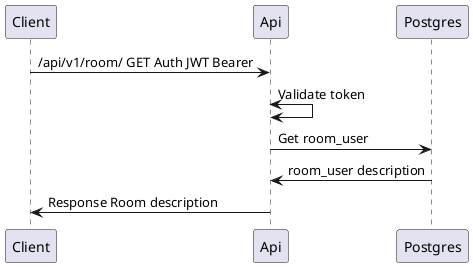@startuml
Client -> Api: /api/v1/room/ GET Auth JWT Bearer
Api <-> Api: Validate token
Api -> Postgres: Get room_user
Api <- Postgres: room_user description
Api -> Client: Response Room description
@enduml
